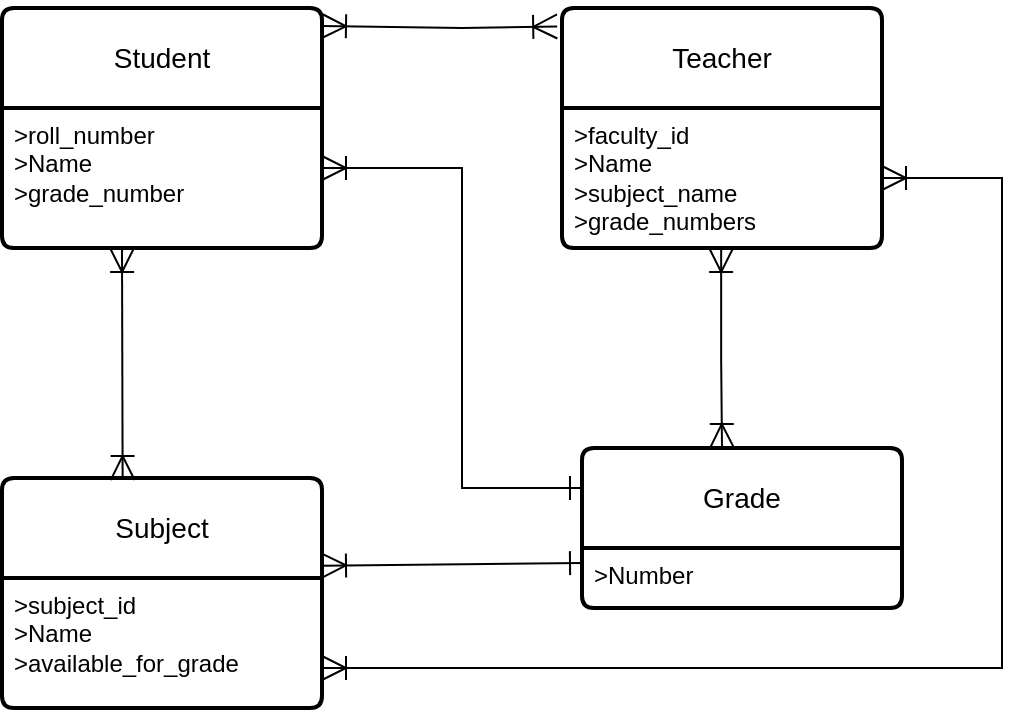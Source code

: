 <mxfile version="21.7.4" type="github">
  <diagram id="R2lEEEUBdFMjLlhIrx00" name="Page-1">
    <mxGraphModel dx="1050" dy="566" grid="1" gridSize="10" guides="1" tooltips="1" connect="1" arrows="1" fold="1" page="1" pageScale="1" pageWidth="850" pageHeight="1100" math="0" shadow="0" extFonts="Permanent Marker^https://fonts.googleapis.com/css?family=Permanent+Marker">
      <root>
        <mxCell id="0" />
        <mxCell id="1" parent="0" />
        <mxCell id="-Sb86_t1vplT847JUOS8-1" value="Student" style="swimlane;childLayout=stackLayout;horizontal=1;startSize=50;horizontalStack=0;rounded=1;fontSize=14;fontStyle=0;strokeWidth=2;resizeParent=0;resizeLast=1;shadow=0;dashed=0;align=center;arcSize=4;whiteSpace=wrap;html=1;" parent="1" vertex="1">
          <mxGeometry x="175" y="320" width="160" height="120" as="geometry" />
        </mxCell>
        <mxCell id="-Sb86_t1vplT847JUOS8-2" value="&amp;gt;roll_number&lt;br&gt;&amp;gt;Name&lt;br&gt;&amp;gt;grade_number" style="align=left;strokeColor=none;fillColor=none;spacingLeft=4;fontSize=12;verticalAlign=top;resizable=0;rotatable=0;part=1;html=1;" parent="-Sb86_t1vplT847JUOS8-1" vertex="1">
          <mxGeometry y="50" width="160" height="70" as="geometry" />
        </mxCell>
        <mxCell id="-Sb86_t1vplT847JUOS8-3" value="Teacher" style="swimlane;childLayout=stackLayout;horizontal=1;startSize=50;horizontalStack=0;rounded=1;fontSize=14;fontStyle=0;strokeWidth=2;resizeParent=0;resizeLast=1;shadow=0;dashed=0;align=center;arcSize=4;whiteSpace=wrap;html=1;" parent="1" vertex="1">
          <mxGeometry x="455" y="320" width="160" height="120" as="geometry" />
        </mxCell>
        <mxCell id="-Sb86_t1vplT847JUOS8-4" value="&amp;gt;faculty_id&lt;br&gt;&amp;gt;Name&lt;br&gt;&amp;gt;subject_name&lt;br&gt;&amp;gt;grade_numbers" style="align=left;strokeColor=none;fillColor=none;spacingLeft=4;fontSize=12;verticalAlign=top;resizable=0;rotatable=0;part=1;html=1;" parent="-Sb86_t1vplT847JUOS8-3" vertex="1">
          <mxGeometry y="50" width="160" height="70" as="geometry" />
        </mxCell>
        <mxCell id="-Sb86_t1vplT847JUOS8-5" value="Subject" style="swimlane;childLayout=stackLayout;horizontal=1;startSize=50;horizontalStack=0;rounded=1;fontSize=14;fontStyle=0;strokeWidth=2;resizeParent=0;resizeLast=1;shadow=0;dashed=0;align=center;arcSize=4;whiteSpace=wrap;html=1;" parent="1" vertex="1">
          <mxGeometry x="175" y="555" width="160" height="115" as="geometry" />
        </mxCell>
        <mxCell id="-Sb86_t1vplT847JUOS8-6" value="&amp;gt;subject_id&lt;br&gt;&amp;gt;Name&lt;br&gt;&amp;gt;available_for_grade" style="align=left;strokeColor=none;fillColor=none;spacingLeft=4;fontSize=12;verticalAlign=top;resizable=0;rotatable=0;part=1;html=1;" parent="-Sb86_t1vplT847JUOS8-5" vertex="1">
          <mxGeometry y="50" width="160" height="65" as="geometry" />
        </mxCell>
        <mxCell id="-Sb86_t1vplT847JUOS8-7" value="Grade" style="swimlane;childLayout=stackLayout;horizontal=1;startSize=50;horizontalStack=0;rounded=1;fontSize=14;fontStyle=0;strokeWidth=2;resizeParent=0;resizeLast=1;shadow=0;dashed=0;align=center;arcSize=4;whiteSpace=wrap;html=1;" parent="1" vertex="1">
          <mxGeometry x="465" y="540" width="160" height="80" as="geometry" />
        </mxCell>
        <mxCell id="-Sb86_t1vplT847JUOS8-8" value="&amp;gt;Number" style="align=left;strokeColor=none;fillColor=none;spacingLeft=4;fontSize=12;verticalAlign=top;resizable=0;rotatable=0;part=1;html=1;" parent="-Sb86_t1vplT847JUOS8-7" vertex="1">
          <mxGeometry y="50" width="160" height="30" as="geometry" />
        </mxCell>
        <mxCell id="-Sb86_t1vplT847JUOS8-9" value="" style="fontSize=12;html=1;endArrow=ERoneToMany;endFill=0;rounded=0;exitX=0.377;exitY=0.009;exitDx=0;exitDy=0;exitPerimeter=0;startArrow=ERoneToMany;startFill=0;endSize=10;startSize=10;" parent="1" source="-Sb86_t1vplT847JUOS8-5" edge="1">
          <mxGeometry width="100" height="100" relative="1" as="geometry">
            <mxPoint x="225" y="550" as="sourcePoint" />
            <mxPoint x="235" y="440" as="targetPoint" />
          </mxGeometry>
        </mxCell>
        <mxCell id="-Sb86_t1vplT847JUOS8-10" value="" style="fontSize=12;html=1;endArrow=ERoneToMany;endFill=0;rounded=0;startArrow=ERone;startFill=0;endSize=10;startSize=10;exitX=0;exitY=0.25;exitDx=0;exitDy=0;" parent="1" source="-Sb86_t1vplT847JUOS8-7" edge="1">
          <mxGeometry width="100" height="100" relative="1" as="geometry">
            <mxPoint x="405" y="600" as="sourcePoint" />
            <mxPoint x="335" y="400" as="targetPoint" />
            <Array as="points">
              <mxPoint x="405" y="560" />
              <mxPoint x="405" y="400" />
            </Array>
          </mxGeometry>
        </mxCell>
        <mxCell id="-Sb86_t1vplT847JUOS8-11" value="" style="fontSize=12;html=1;endArrow=ERoneToMany;endFill=0;rounded=0;startArrow=ERoneToMany;startFill=0;endSize=10;startSize=10;" parent="1" edge="1">
          <mxGeometry width="100" height="100" relative="1" as="geometry">
            <mxPoint x="535" y="540" as="sourcePoint" />
            <mxPoint x="534.58" y="440" as="targetPoint" />
            <Array as="points">
              <mxPoint x="534.58" y="496" />
            </Array>
          </mxGeometry>
        </mxCell>
        <mxCell id="-Sb86_t1vplT847JUOS8-12" value="" style="fontSize=12;html=1;endArrow=ERoneToMany;endFill=0;rounded=0;startArrow=ERoneToMany;startFill=0;endSize=10;startSize=10;entryX=1;entryY=0.5;entryDx=0;entryDy=0;" parent="1" target="-Sb86_t1vplT847JUOS8-4" edge="1">
          <mxGeometry width="100" height="100" relative="1" as="geometry">
            <mxPoint x="335" y="650" as="sourcePoint" />
            <mxPoint x="675" y="380" as="targetPoint" />
            <Array as="points">
              <mxPoint x="385" y="650" />
              <mxPoint x="675" y="650" />
              <mxPoint x="675" y="405" />
            </Array>
          </mxGeometry>
        </mxCell>
        <mxCell id="-Sb86_t1vplT847JUOS8-13" value="" style="fontSize=12;html=1;endArrow=ERoneToMany;endFill=0;rounded=0;startArrow=ERoneToMany;startFill=0;endSize=10;startSize=10;entryX=-0.015;entryY=0.077;entryDx=0;entryDy=0;entryPerimeter=0;" parent="1" target="-Sb86_t1vplT847JUOS8-3" edge="1">
          <mxGeometry width="100" height="100" relative="1" as="geometry">
            <mxPoint x="335" y="329" as="sourcePoint" />
            <mxPoint x="714.58" y="190" as="targetPoint" />
            <Array as="points">
              <mxPoint x="405" y="330" />
            </Array>
          </mxGeometry>
        </mxCell>
        <mxCell id="-Sb86_t1vplT847JUOS8-14" value="" style="fontSize=12;html=1;endArrow=ERone;endFill=0;rounded=0;exitX=1;exitY=0.381;exitDx=0;exitDy=0;exitPerimeter=0;startArrow=ERoneToMany;startFill=0;endSize=10;startSize=10;entryX=0;entryY=0.25;entryDx=0;entryDy=0;" parent="1" source="-Sb86_t1vplT847JUOS8-5" target="-Sb86_t1vplT847JUOS8-8" edge="1">
          <mxGeometry width="100" height="100" relative="1" as="geometry">
            <mxPoint x="395" y="610" as="sourcePoint" />
            <mxPoint x="395" y="494" as="targetPoint" />
          </mxGeometry>
        </mxCell>
      </root>
    </mxGraphModel>
  </diagram>
</mxfile>
